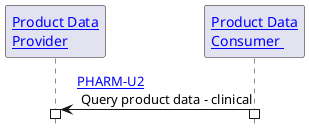 @startuml
hide footbox
participant "[[actors_and_transactions.html#product-data-provider Product Data\nProvider]]" as a1
participant "[[actors_and_transactions.html#product-data-consumer Product Data\nConsumer ]]" as a2

a2 -> a1 : [[u2.html PHARM-U2]]\n Query product data - clinical
activate a1
activate a2

@enduml